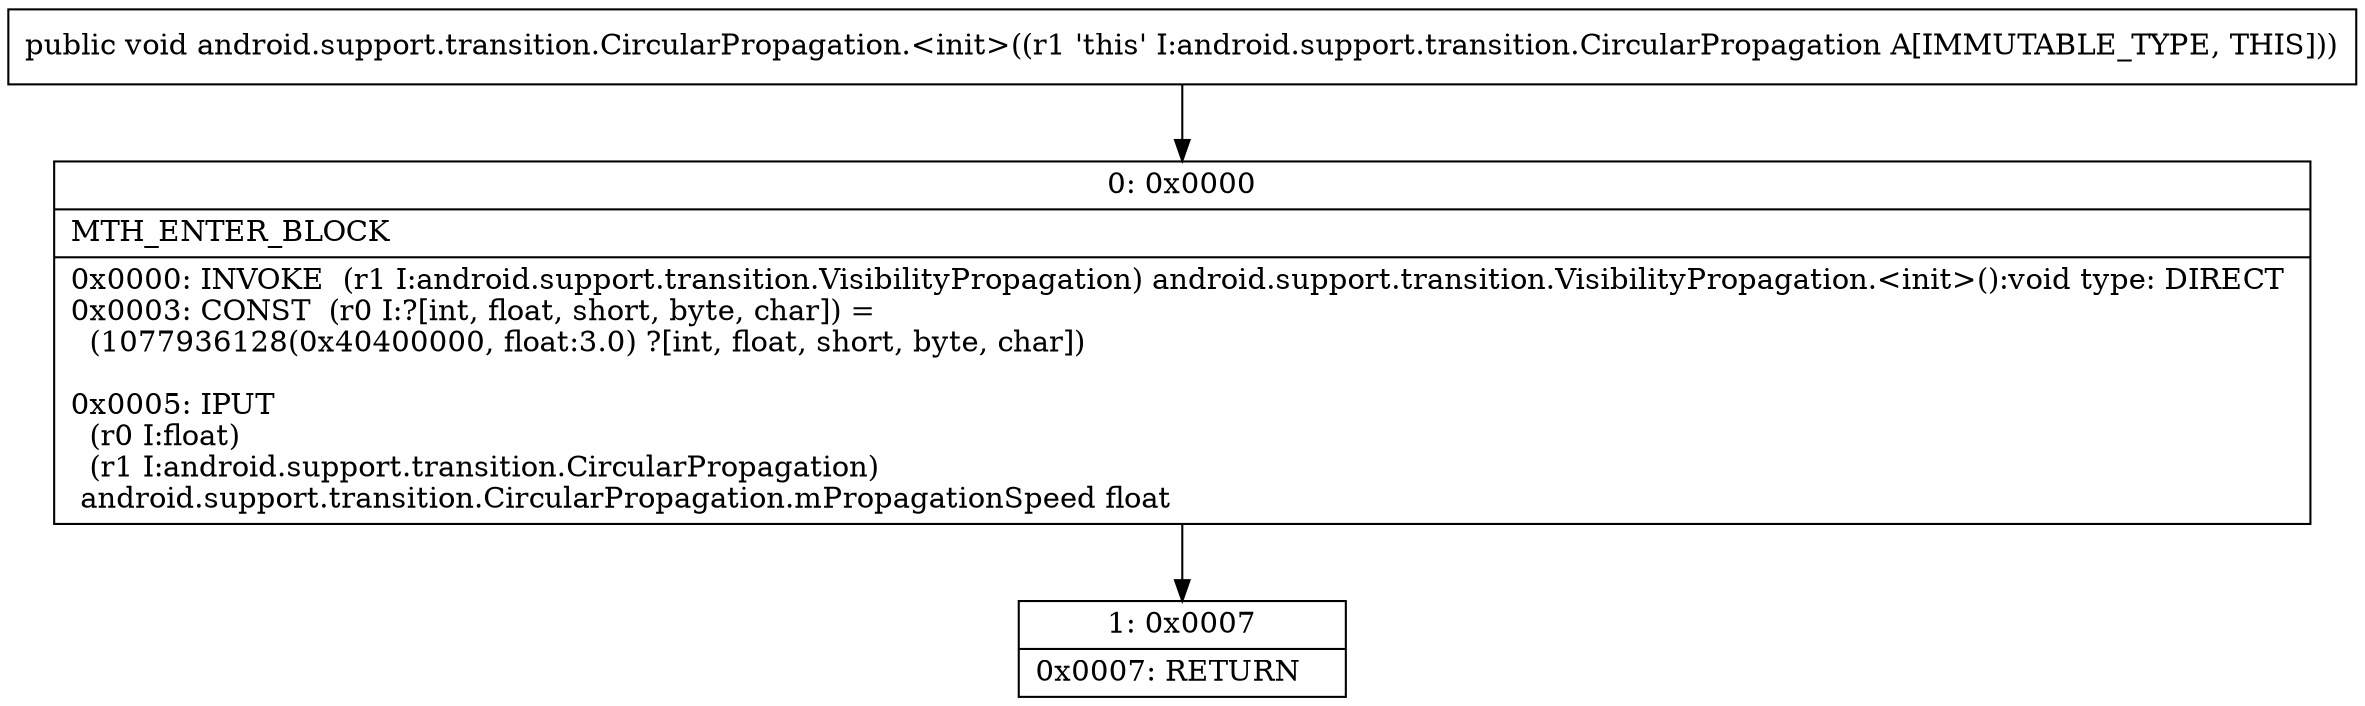 digraph "CFG forandroid.support.transition.CircularPropagation.\<init\>()V" {
Node_0 [shape=record,label="{0\:\ 0x0000|MTH_ENTER_BLOCK\l|0x0000: INVOKE  (r1 I:android.support.transition.VisibilityPropagation) android.support.transition.VisibilityPropagation.\<init\>():void type: DIRECT \l0x0003: CONST  (r0 I:?[int, float, short, byte, char]) = \l  (1077936128(0x40400000, float:3.0) ?[int, float, short, byte, char])\l \l0x0005: IPUT  \l  (r0 I:float)\l  (r1 I:android.support.transition.CircularPropagation)\l android.support.transition.CircularPropagation.mPropagationSpeed float \l}"];
Node_1 [shape=record,label="{1\:\ 0x0007|0x0007: RETURN   \l}"];
MethodNode[shape=record,label="{public void android.support.transition.CircularPropagation.\<init\>((r1 'this' I:android.support.transition.CircularPropagation A[IMMUTABLE_TYPE, THIS])) }"];
MethodNode -> Node_0;
Node_0 -> Node_1;
}

